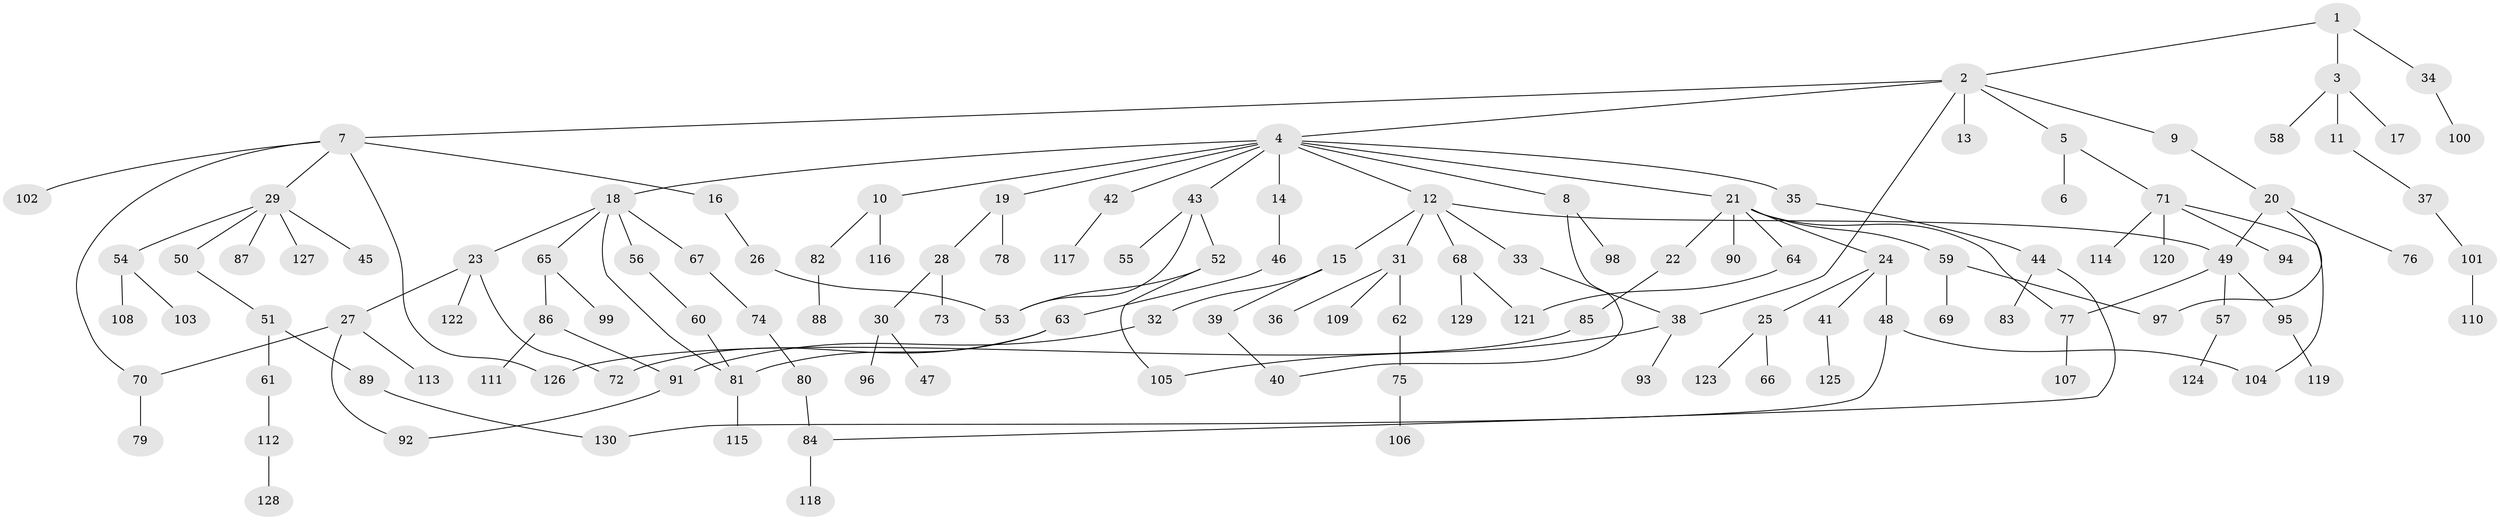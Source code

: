 // coarse degree distribution, {3: 0.14285714285714285, 16: 0.01098901098901099, 4: 0.08791208791208792, 2: 0.3076923076923077, 6: 0.03296703296703297, 8: 0.01098901098901099, 1: 0.38461538461538464, 7: 0.02197802197802198}
// Generated by graph-tools (version 1.1) at 2025/51/02/27/25 19:51:41]
// undirected, 130 vertices, 148 edges
graph export_dot {
graph [start="1"]
  node [color=gray90,style=filled];
  1;
  2;
  3;
  4;
  5;
  6;
  7;
  8;
  9;
  10;
  11;
  12;
  13;
  14;
  15;
  16;
  17;
  18;
  19;
  20;
  21;
  22;
  23;
  24;
  25;
  26;
  27;
  28;
  29;
  30;
  31;
  32;
  33;
  34;
  35;
  36;
  37;
  38;
  39;
  40;
  41;
  42;
  43;
  44;
  45;
  46;
  47;
  48;
  49;
  50;
  51;
  52;
  53;
  54;
  55;
  56;
  57;
  58;
  59;
  60;
  61;
  62;
  63;
  64;
  65;
  66;
  67;
  68;
  69;
  70;
  71;
  72;
  73;
  74;
  75;
  76;
  77;
  78;
  79;
  80;
  81;
  82;
  83;
  84;
  85;
  86;
  87;
  88;
  89;
  90;
  91;
  92;
  93;
  94;
  95;
  96;
  97;
  98;
  99;
  100;
  101;
  102;
  103;
  104;
  105;
  106;
  107;
  108;
  109;
  110;
  111;
  112;
  113;
  114;
  115;
  116;
  117;
  118;
  119;
  120;
  121;
  122;
  123;
  124;
  125;
  126;
  127;
  128;
  129;
  130;
  1 -- 2;
  1 -- 3;
  1 -- 34;
  2 -- 4;
  2 -- 5;
  2 -- 7;
  2 -- 9;
  2 -- 13;
  2 -- 38;
  3 -- 11;
  3 -- 17;
  3 -- 58;
  4 -- 8;
  4 -- 10;
  4 -- 12;
  4 -- 14;
  4 -- 18;
  4 -- 19;
  4 -- 21;
  4 -- 35;
  4 -- 42;
  4 -- 43;
  5 -- 6;
  5 -- 71;
  7 -- 16;
  7 -- 29;
  7 -- 102;
  7 -- 126;
  7 -- 70;
  8 -- 40;
  8 -- 98;
  9 -- 20;
  10 -- 82;
  10 -- 116;
  11 -- 37;
  12 -- 15;
  12 -- 31;
  12 -- 33;
  12 -- 49;
  12 -- 68;
  14 -- 46;
  15 -- 32;
  15 -- 39;
  16 -- 26;
  18 -- 23;
  18 -- 56;
  18 -- 65;
  18 -- 67;
  18 -- 81;
  19 -- 28;
  19 -- 78;
  20 -- 76;
  20 -- 97;
  20 -- 49;
  21 -- 22;
  21 -- 24;
  21 -- 59;
  21 -- 64;
  21 -- 90;
  21 -- 77;
  22 -- 85;
  23 -- 27;
  23 -- 122;
  23 -- 72;
  24 -- 25;
  24 -- 41;
  24 -- 48;
  25 -- 66;
  25 -- 123;
  26 -- 53;
  27 -- 70;
  27 -- 113;
  27 -- 92;
  28 -- 30;
  28 -- 73;
  29 -- 45;
  29 -- 50;
  29 -- 54;
  29 -- 87;
  29 -- 127;
  30 -- 47;
  30 -- 96;
  31 -- 36;
  31 -- 62;
  31 -- 109;
  32 -- 91;
  33 -- 38;
  34 -- 100;
  35 -- 44;
  37 -- 101;
  38 -- 93;
  38 -- 105;
  39 -- 40;
  41 -- 125;
  42 -- 117;
  43 -- 52;
  43 -- 55;
  43 -- 53;
  44 -- 83;
  44 -- 84;
  46 -- 63;
  48 -- 104;
  48 -- 130;
  49 -- 57;
  49 -- 77;
  49 -- 95;
  50 -- 51;
  51 -- 61;
  51 -- 89;
  52 -- 53;
  52 -- 105;
  54 -- 103;
  54 -- 108;
  56 -- 60;
  57 -- 124;
  59 -- 69;
  59 -- 97;
  60 -- 81;
  61 -- 112;
  62 -- 75;
  63 -- 72;
  63 -- 81;
  64 -- 121;
  65 -- 86;
  65 -- 99;
  67 -- 74;
  68 -- 129;
  68 -- 121;
  70 -- 79;
  71 -- 94;
  71 -- 114;
  71 -- 120;
  71 -- 104;
  74 -- 80;
  75 -- 106;
  77 -- 107;
  80 -- 84;
  81 -- 115;
  82 -- 88;
  84 -- 118;
  85 -- 126;
  86 -- 91;
  86 -- 111;
  89 -- 130;
  91 -- 92;
  95 -- 119;
  101 -- 110;
  112 -- 128;
}
